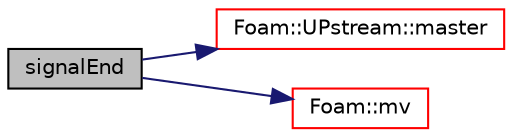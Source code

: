 digraph "signalEnd"
{
  bgcolor="transparent";
  edge [fontname="Helvetica",fontsize="10",labelfontname="Helvetica",labelfontsize="10"];
  node [fontname="Helvetica",fontsize="10",shape=record];
  rankdir="LR";
  Node13402 [label="signalEnd",height=0.2,width=0.4,color="black", fillcolor="grey75", style="filled", fontcolor="black"];
  Node13402 -> Node13403 [color="midnightblue",fontsize="10",style="solid",fontname="Helvetica"];
  Node13403 [label="Foam::UPstream::master",height=0.2,width=0.4,color="red",URL="$a27377.html#a36af549940a0aae3733774649594489f",tooltip="Am I the master process. "];
  Node13402 -> Node13405 [color="midnightblue",fontsize="10",style="solid",fontname="Helvetica"];
  Node13405 [label="Foam::mv",height=0.2,width=0.4,color="red",URL="$a21851.html#ac6b71f11672e5cded8bad4a48c272142",tooltip="Rename src to dst. "];
}
